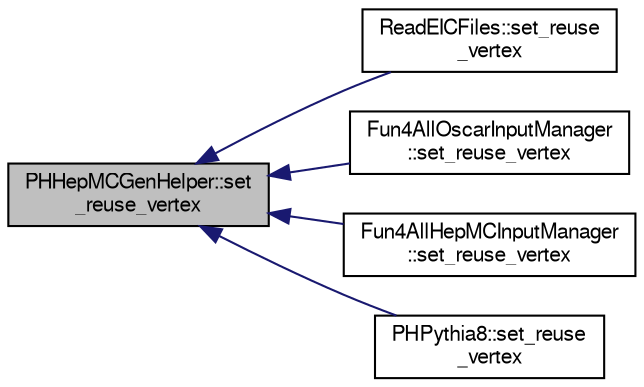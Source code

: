 digraph "PHHepMCGenHelper::set_reuse_vertex"
{
  bgcolor="transparent";
  edge [fontname="FreeSans",fontsize="10",labelfontname="FreeSans",labelfontsize="10"];
  node [fontname="FreeSans",fontsize="10",shape=record];
  rankdir="LR";
  Node1 [label="PHHepMCGenHelper::set\l_reuse_vertex",height=0.2,width=0.4,color="black", fillcolor="grey75", style="filled" fontcolor="black"];
  Node1 -> Node2 [dir="back",color="midnightblue",fontsize="10",style="solid",fontname="FreeSans"];
  Node2 [label="ReadEICFiles::set_reuse\l_vertex",height=0.2,width=0.4,color="black",URL="$d3/d49/classReadEICFiles.html#ac057f9ea88857fa46cfd7e44c51d4297",tooltip="reuse vertex from another PHHepMCGenEvent with embedding_id = src_embedding_id Additional smearing an..."];
  Node1 -> Node3 [dir="back",color="midnightblue",fontsize="10",style="solid",fontname="FreeSans"];
  Node3 [label="Fun4AllOscarInputManager\l::set_reuse_vertex",height=0.2,width=0.4,color="black",URL="$db/d1f/classFun4AllOscarInputManager.html#ae322759d993c32a6ba373b53f2372caf",tooltip="reuse vertex from another PHHepMCGenEvent with embedding_id = src_embedding_id Additional smearing an..."];
  Node1 -> Node4 [dir="back",color="midnightblue",fontsize="10",style="solid",fontname="FreeSans"];
  Node4 [label="Fun4AllHepMCInputManager\l::set_reuse_vertex",height=0.2,width=0.4,color="black",URL="$d6/d6f/classFun4AllHepMCInputManager.html#a369a455d0be1531c719e2aff4defde3d",tooltip="reuse vertex from another PHHepMCGenEvent with embedding_id = src_embedding_id Additional smearing an..."];
  Node1 -> Node5 [dir="back",color="midnightblue",fontsize="10",style="solid",fontname="FreeSans"];
  Node5 [label="PHPythia8::set_reuse\l_vertex",height=0.2,width=0.4,color="black",URL="$d9/d3a/classPHPythia8.html#ae8c761979b82f36b15d35d7c4e6d9e30",tooltip="reuse vertex from another PHHepMCGenEvent with embedding_id = src_embedding_id Additional smearing an..."];
}
